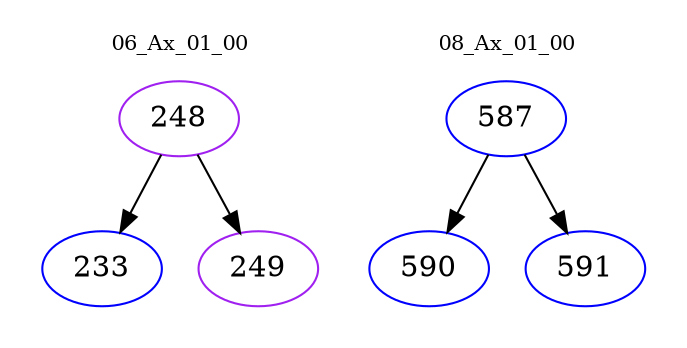 digraph{
subgraph cluster_0 {
color = white
label = "06_Ax_01_00";
fontsize=10;
T0_248 [label="248", color="purple"]
T0_248 -> T0_233 [color="black"]
T0_233 [label="233", color="blue"]
T0_248 -> T0_249 [color="black"]
T0_249 [label="249", color="purple"]
}
subgraph cluster_1 {
color = white
label = "08_Ax_01_00";
fontsize=10;
T1_587 [label="587", color="blue"]
T1_587 -> T1_590 [color="black"]
T1_590 [label="590", color="blue"]
T1_587 -> T1_591 [color="black"]
T1_591 [label="591", color="blue"]
}
}
